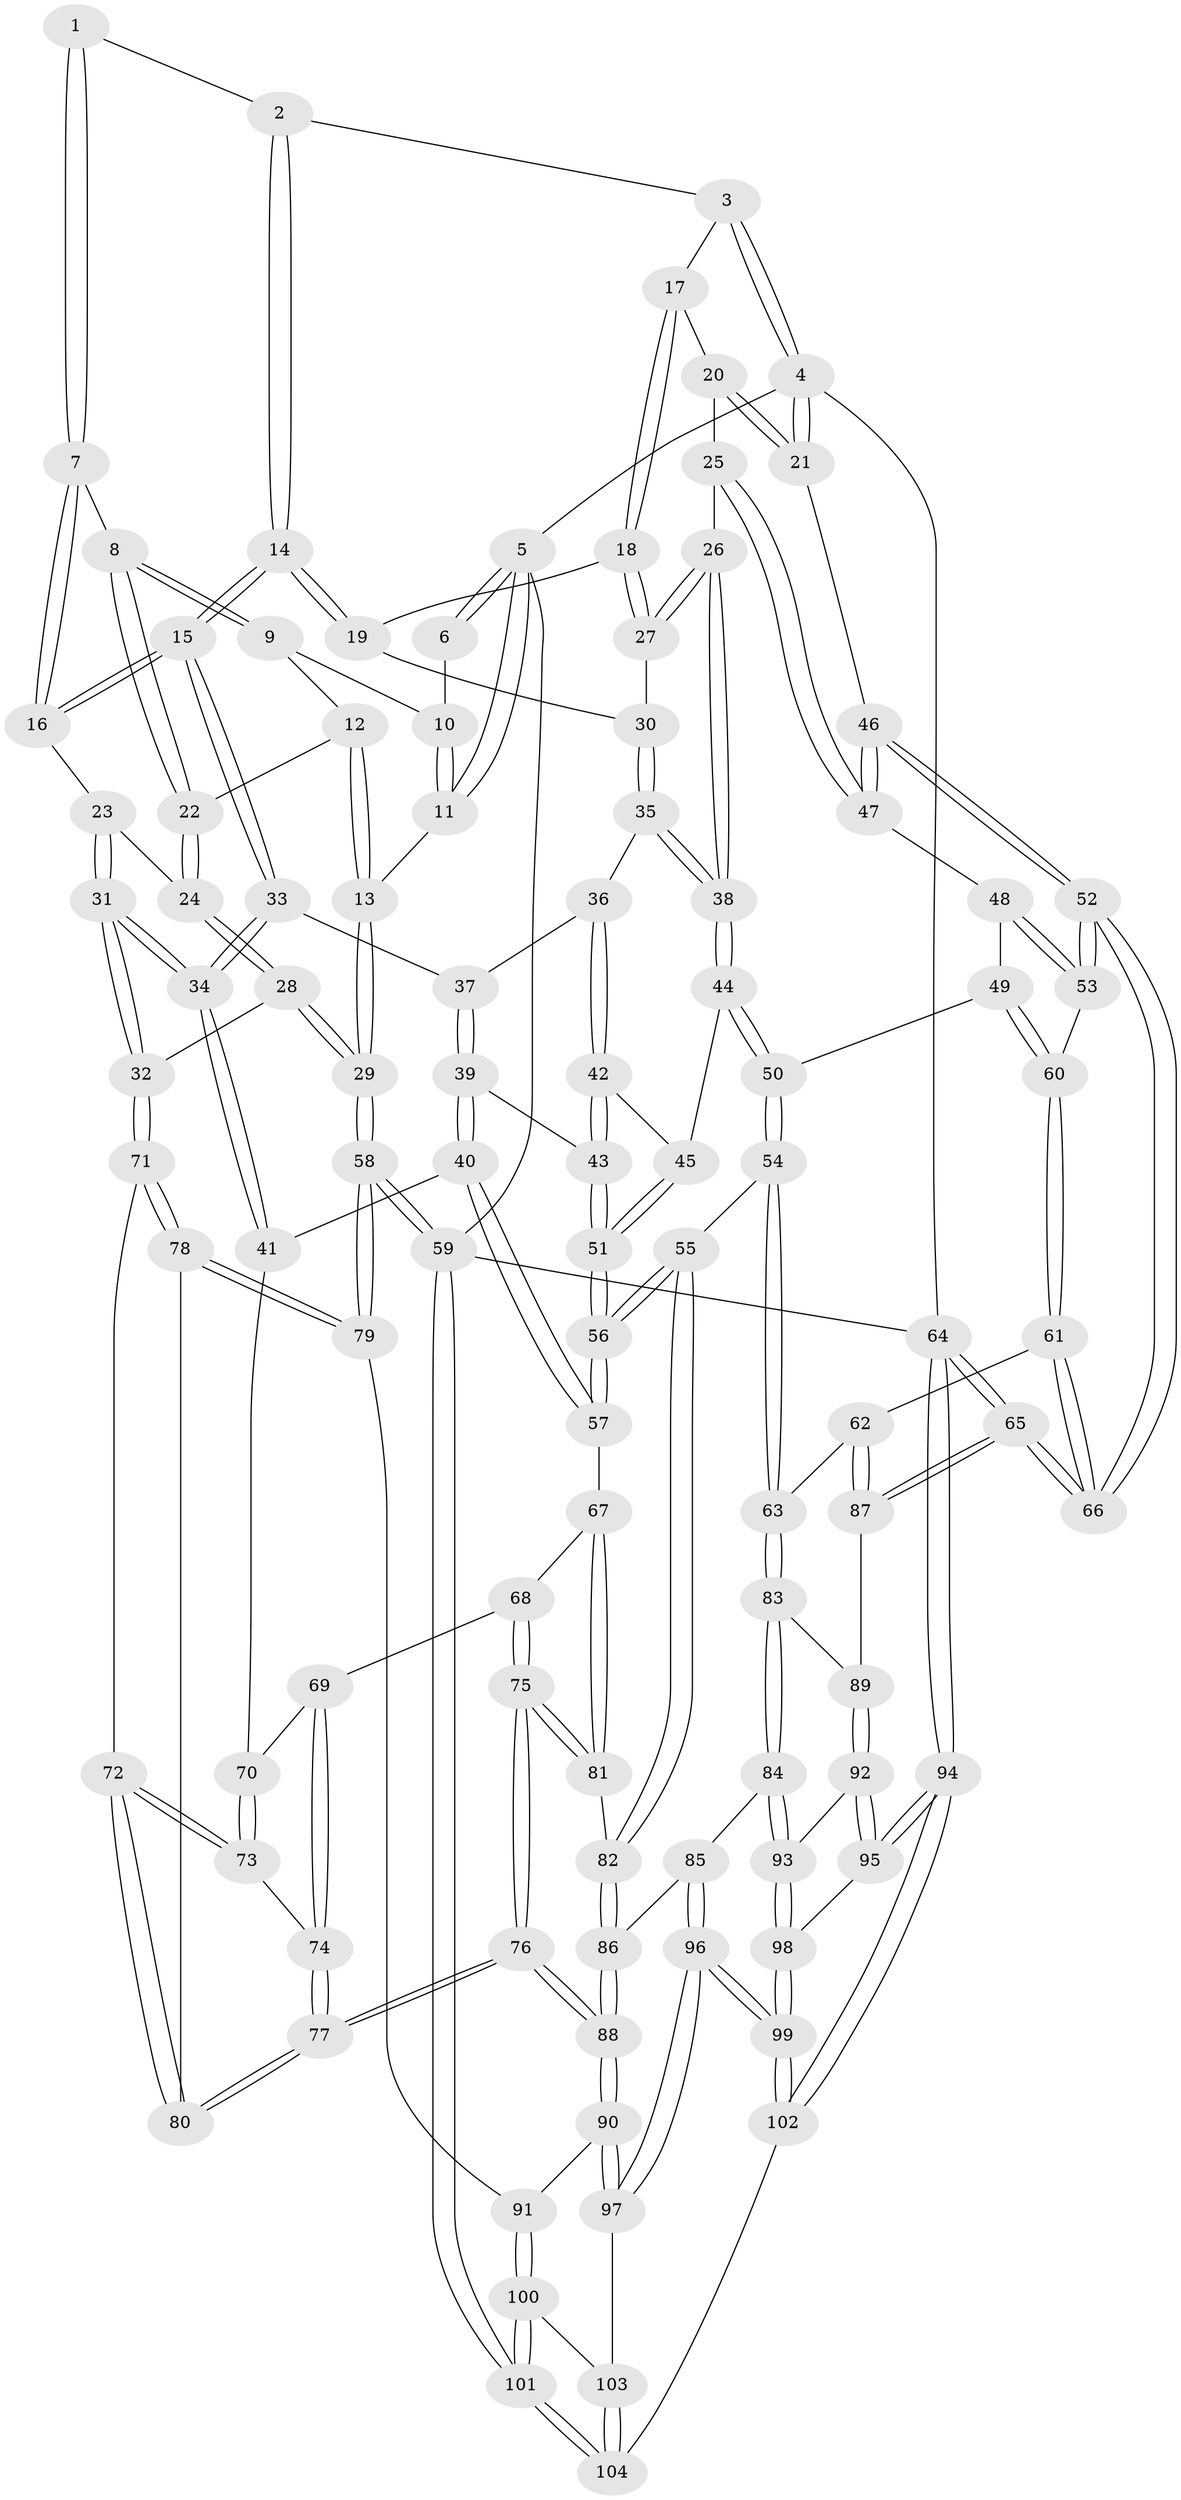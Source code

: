 // coarse degree distribution, {3: 0.18032786885245902, 4: 0.4262295081967213, 5: 0.26229508196721313, 7: 0.01639344262295082, 2: 0.01639344262295082, 6: 0.09836065573770492}
// Generated by graph-tools (version 1.1) at 2025/24/03/03/25 07:24:33]
// undirected, 104 vertices, 257 edges
graph export_dot {
graph [start="1"]
  node [color=gray90,style=filled];
  1 [pos="+0.2810699378609256+0"];
  2 [pos="+0.49216419651495924+0"];
  3 [pos="+0.765161631469316+0"];
  4 [pos="+1+0"];
  5 [pos="+0+0"];
  6 [pos="+0.18959799088841092+0"];
  7 [pos="+0.21818813527952105+0.08295000393693026"];
  8 [pos="+0.15546264998317488+0.11473003419444948"];
  9 [pos="+0.0925281137700634+0.029393198142252813"];
  10 [pos="+0.09222055419337957+0.02659837124394145"];
  11 [pos="+0+0"];
  12 [pos="+0.01303418131092708+0.11168426938218591"];
  13 [pos="+0+0.1671705310996277"];
  14 [pos="+0.45821085774412573+0.13940666957042644"];
  15 [pos="+0.4465325817448283+0.15521618176772184"];
  16 [pos="+0.2914533141146958+0.14430620737583877"];
  17 [pos="+0.7702118593450651+0"];
  18 [pos="+0.7399988555096055+0.09297252221204101"];
  19 [pos="+0.5607330889179789+0.16774236074668153"];
  20 [pos="+0.9088237236935721+0.14036708132854928"];
  21 [pos="+1+0.027598187213232296"];
  22 [pos="+0.14289751276213486+0.13204264887982675"];
  23 [pos="+0.24265763755147068+0.21980266342418392"];
  24 [pos="+0.14259539331214718+0.13674024924786332"];
  25 [pos="+0.8536355624651273+0.26499211651171356"];
  26 [pos="+0.8054821927365459+0.2617600990080593"];
  27 [pos="+0.7574751272604124+0.1775208894249701"];
  28 [pos="+0.08582447658245197+0.33991664108148256"];
  29 [pos="+0+0.2929139087714902"];
  30 [pos="+0.6172053044440057+0.21997023923891595"];
  31 [pos="+0.1952534405622169+0.39949802210495217"];
  32 [pos="+0.1895927144523424+0.4010788006439379"];
  33 [pos="+0.4440805803230515+0.17553987507786903"];
  34 [pos="+0.20876215515642563+0.39947616840041966"];
  35 [pos="+0.6401126906041619+0.30977912098751226"];
  36 [pos="+0.5919938933987086+0.3157491301658659"];
  37 [pos="+0.47216363307679005+0.264763966785923"];
  38 [pos="+0.7139414917474209+0.3549609191257481"];
  39 [pos="+0.45590513334138494+0.385740136346006"];
  40 [pos="+0.3727099887359896+0.45168481240346636"];
  41 [pos="+0.3580620981779383+0.4523478600229547"];
  42 [pos="+0.5594973608308517+0.36674663202493246"];
  43 [pos="+0.45640763263567585+0.38589203520698334"];
  44 [pos="+0.713827937245147+0.35629831091595726"];
  45 [pos="+0.5803253609943644+0.40052116905384655"];
  46 [pos="+1+0.2867079335807454"];
  47 [pos="+0.9438254562486749+0.31490268404604316"];
  48 [pos="+0.9148519820594686+0.3946655704744441"];
  49 [pos="+0.8459919526431585+0.4676107228452014"];
  50 [pos="+0.7229122538304623+0.444113117120274"];
  51 [pos="+0.5591736981009024+0.45427590746643065"];
  52 [pos="+1+0.5128314157478092"];
  53 [pos="+0.9788678697184334+0.5176247452548881"];
  54 [pos="+0.6581662188602009+0.5585691947356983"];
  55 [pos="+0.6206195694352579+0.5664880680205935"];
  56 [pos="+0.6150675679918588+0.5629519595485787"];
  57 [pos="+0.46286990926864513+0.5375100630795702"];
  58 [pos="+0+0.7110639945163068"];
  59 [pos="+0+1"];
  60 [pos="+0.8931239413991294+0.563158769858088"];
  61 [pos="+0.8769585355912941+0.6121789977804268"];
  62 [pos="+0.8624925204210477+0.6195863580307063"];
  63 [pos="+0.7623935786452227+0.6412867612400711"];
  64 [pos="+1+1"];
  65 [pos="+1+1"];
  66 [pos="+1+0.8777273623293618"];
  67 [pos="+0.42795502777914046+0.6209596649099921"];
  68 [pos="+0.368614269163576+0.5681121572003601"];
  69 [pos="+0.3571777312653424+0.5453126192570421"];
  70 [pos="+0.3556532369805165+0.4784367859188827"];
  71 [pos="+0.15312602188482427+0.5470573990657184"];
  72 [pos="+0.2703158779802077+0.6221560426158477"];
  73 [pos="+0.3004502155771429+0.5920519576835402"];
  74 [pos="+0.34203058642698897+0.5862061551462863"];
  75 [pos="+0.38808882701681946+0.6913598202456593"];
  76 [pos="+0.35894967855958654+0.7366819443038601"];
  77 [pos="+0.3359209807096143+0.7006069604039857"];
  78 [pos="+0.08149049210980566+0.6420304689223776"];
  79 [pos="+0.029304476472248802+0.7049968784498714"];
  80 [pos="+0.3298802878193711+0.6942853017051661"];
  81 [pos="+0.421577934718772+0.650762209541928"];
  82 [pos="+0.5850088518076129+0.6369489540269369"];
  83 [pos="+0.761553560105962+0.6533146080470279"];
  84 [pos="+0.6613759647321376+0.7970539392661699"];
  85 [pos="+0.5665907841944168+0.7512710367900574"];
  86 [pos="+0.5647444055329054+0.7488964527237506"];
  87 [pos="+0.8829293038300668+0.7848827556018183"];
  88 [pos="+0.3595663548651578+0.7719484505965524"];
  89 [pos="+0.7989588164181093+0.752737106739045"];
  90 [pos="+0.3396529232904187+0.8062817174449705"];
  91 [pos="+0.0340945893410839+0.7093573101434676"];
  92 [pos="+0.7578332321942854+0.8187569982381077"];
  93 [pos="+0.668261035831069+0.8079142710572665"];
  94 [pos="+1+1"];
  95 [pos="+0.7979017535786865+0.8753917522315708"];
  96 [pos="+0.52637342798828+0.9652913575728633"];
  97 [pos="+0.3404048110574426+0.8321950837578579"];
  98 [pos="+0.6596671028481277+0.8863237755283061"];
  99 [pos="+0.6047849009754661+1"];
  100 [pos="+0.1069920016511099+0.8902452369619879"];
  101 [pos="+0+1"];
  102 [pos="+0.6310568639644382+1"];
  103 [pos="+0.2851260491243088+0.9203269636206285"];
  104 [pos="+0.244719539877255+1"];
  1 -- 2;
  1 -- 7;
  1 -- 7;
  2 -- 3;
  2 -- 14;
  2 -- 14;
  3 -- 4;
  3 -- 4;
  3 -- 17;
  4 -- 5;
  4 -- 21;
  4 -- 21;
  4 -- 64;
  5 -- 6;
  5 -- 6;
  5 -- 11;
  5 -- 11;
  5 -- 59;
  6 -- 10;
  7 -- 8;
  7 -- 16;
  7 -- 16;
  8 -- 9;
  8 -- 9;
  8 -- 22;
  8 -- 22;
  9 -- 10;
  9 -- 12;
  10 -- 11;
  10 -- 11;
  11 -- 13;
  12 -- 13;
  12 -- 13;
  12 -- 22;
  13 -- 29;
  13 -- 29;
  14 -- 15;
  14 -- 15;
  14 -- 19;
  14 -- 19;
  15 -- 16;
  15 -- 16;
  15 -- 33;
  15 -- 33;
  16 -- 23;
  17 -- 18;
  17 -- 18;
  17 -- 20;
  18 -- 19;
  18 -- 27;
  18 -- 27;
  19 -- 30;
  20 -- 21;
  20 -- 21;
  20 -- 25;
  21 -- 46;
  22 -- 24;
  22 -- 24;
  23 -- 24;
  23 -- 31;
  23 -- 31;
  24 -- 28;
  24 -- 28;
  25 -- 26;
  25 -- 47;
  25 -- 47;
  26 -- 27;
  26 -- 27;
  26 -- 38;
  26 -- 38;
  27 -- 30;
  28 -- 29;
  28 -- 29;
  28 -- 32;
  29 -- 58;
  29 -- 58;
  30 -- 35;
  30 -- 35;
  31 -- 32;
  31 -- 32;
  31 -- 34;
  31 -- 34;
  32 -- 71;
  32 -- 71;
  33 -- 34;
  33 -- 34;
  33 -- 37;
  34 -- 41;
  34 -- 41;
  35 -- 36;
  35 -- 38;
  35 -- 38;
  36 -- 37;
  36 -- 42;
  36 -- 42;
  37 -- 39;
  37 -- 39;
  38 -- 44;
  38 -- 44;
  39 -- 40;
  39 -- 40;
  39 -- 43;
  40 -- 41;
  40 -- 57;
  40 -- 57;
  41 -- 70;
  42 -- 43;
  42 -- 43;
  42 -- 45;
  43 -- 51;
  43 -- 51;
  44 -- 45;
  44 -- 50;
  44 -- 50;
  45 -- 51;
  45 -- 51;
  46 -- 47;
  46 -- 47;
  46 -- 52;
  46 -- 52;
  47 -- 48;
  48 -- 49;
  48 -- 53;
  48 -- 53;
  49 -- 50;
  49 -- 60;
  49 -- 60;
  50 -- 54;
  50 -- 54;
  51 -- 56;
  51 -- 56;
  52 -- 53;
  52 -- 53;
  52 -- 66;
  52 -- 66;
  53 -- 60;
  54 -- 55;
  54 -- 63;
  54 -- 63;
  55 -- 56;
  55 -- 56;
  55 -- 82;
  55 -- 82;
  56 -- 57;
  56 -- 57;
  57 -- 67;
  58 -- 59;
  58 -- 59;
  58 -- 79;
  58 -- 79;
  59 -- 101;
  59 -- 101;
  59 -- 64;
  60 -- 61;
  60 -- 61;
  61 -- 62;
  61 -- 66;
  61 -- 66;
  62 -- 63;
  62 -- 87;
  62 -- 87;
  63 -- 83;
  63 -- 83;
  64 -- 65;
  64 -- 65;
  64 -- 94;
  64 -- 94;
  65 -- 66;
  65 -- 66;
  65 -- 87;
  65 -- 87;
  67 -- 68;
  67 -- 81;
  67 -- 81;
  68 -- 69;
  68 -- 75;
  68 -- 75;
  69 -- 70;
  69 -- 74;
  69 -- 74;
  70 -- 73;
  70 -- 73;
  71 -- 72;
  71 -- 78;
  71 -- 78;
  72 -- 73;
  72 -- 73;
  72 -- 80;
  72 -- 80;
  73 -- 74;
  74 -- 77;
  74 -- 77;
  75 -- 76;
  75 -- 76;
  75 -- 81;
  75 -- 81;
  76 -- 77;
  76 -- 77;
  76 -- 88;
  76 -- 88;
  77 -- 80;
  77 -- 80;
  78 -- 79;
  78 -- 79;
  78 -- 80;
  79 -- 91;
  81 -- 82;
  82 -- 86;
  82 -- 86;
  83 -- 84;
  83 -- 84;
  83 -- 89;
  84 -- 85;
  84 -- 93;
  84 -- 93;
  85 -- 86;
  85 -- 96;
  85 -- 96;
  86 -- 88;
  86 -- 88;
  87 -- 89;
  88 -- 90;
  88 -- 90;
  89 -- 92;
  89 -- 92;
  90 -- 91;
  90 -- 97;
  90 -- 97;
  91 -- 100;
  91 -- 100;
  92 -- 93;
  92 -- 95;
  92 -- 95;
  93 -- 98;
  93 -- 98;
  94 -- 95;
  94 -- 95;
  94 -- 102;
  94 -- 102;
  95 -- 98;
  96 -- 97;
  96 -- 97;
  96 -- 99;
  96 -- 99;
  97 -- 103;
  98 -- 99;
  98 -- 99;
  99 -- 102;
  99 -- 102;
  100 -- 101;
  100 -- 101;
  100 -- 103;
  101 -- 104;
  101 -- 104;
  102 -- 104;
  103 -- 104;
  103 -- 104;
}
